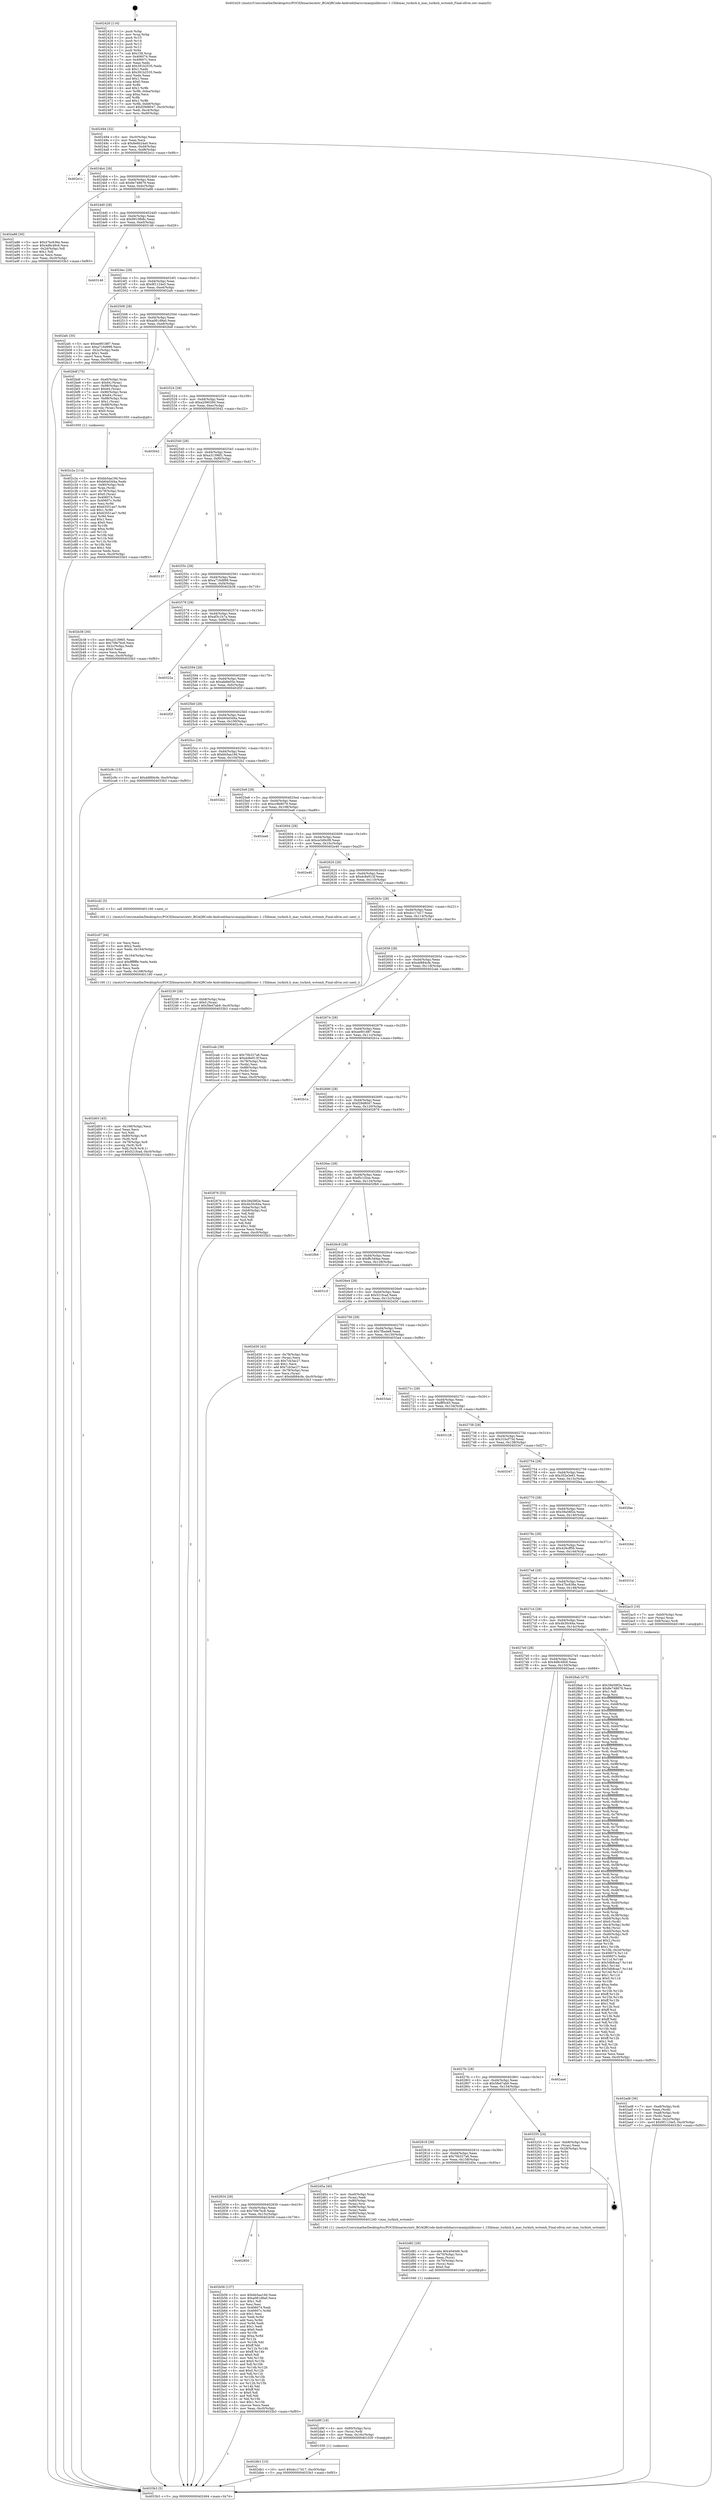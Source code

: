 digraph "0x402420" {
  label = "0x402420 (/mnt/c/Users/mathe/Desktop/tcc/POCII/binaries/extr_BGAQRCode-Androidzbarsrcmainjnilibiconv-1.15libmac_turkish.h_mac_turkish_wctomb_Final-ollvm.out::main(0))"
  labelloc = "t"
  node[shape=record]

  Entry [label="",width=0.3,height=0.3,shape=circle,fillcolor=black,style=filled]
  "0x402494" [label="{
     0x402494 [32]\l
     | [instrs]\l
     &nbsp;&nbsp;0x402494 \<+6\>: mov -0xc0(%rbp),%eax\l
     &nbsp;&nbsp;0x40249a \<+2\>: mov %eax,%ecx\l
     &nbsp;&nbsp;0x40249c \<+6\>: sub $0x8e6b24a0,%ecx\l
     &nbsp;&nbsp;0x4024a2 \<+6\>: mov %eax,-0xd4(%rbp)\l
     &nbsp;&nbsp;0x4024a8 \<+6\>: mov %ecx,-0xd8(%rbp)\l
     &nbsp;&nbsp;0x4024ae \<+6\>: je 0000000000402e1c \<main+0x9fc\>\l
  }"]
  "0x402e1c" [label="{
     0x402e1c\l
  }", style=dashed]
  "0x4024b4" [label="{
     0x4024b4 [28]\l
     | [instrs]\l
     &nbsp;&nbsp;0x4024b4 \<+5\>: jmp 00000000004024b9 \<main+0x99\>\l
     &nbsp;&nbsp;0x4024b9 \<+6\>: mov -0xd4(%rbp),%eax\l
     &nbsp;&nbsp;0x4024bf \<+5\>: sub $0x8e748679,%eax\l
     &nbsp;&nbsp;0x4024c4 \<+6\>: mov %eax,-0xdc(%rbp)\l
     &nbsp;&nbsp;0x4024ca \<+6\>: je 0000000000402a86 \<main+0x666\>\l
  }"]
  Exit [label="",width=0.3,height=0.3,shape=circle,fillcolor=black,style=filled,peripheries=2]
  "0x402a86" [label="{
     0x402a86 [30]\l
     | [instrs]\l
     &nbsp;&nbsp;0x402a86 \<+5\>: mov $0x47bc636e,%eax\l
     &nbsp;&nbsp;0x402a8b \<+5\>: mov $0x4d8c49c6,%ecx\l
     &nbsp;&nbsp;0x402a90 \<+3\>: mov -0x2d(%rbp),%dl\l
     &nbsp;&nbsp;0x402a93 \<+3\>: test $0x1,%dl\l
     &nbsp;&nbsp;0x402a96 \<+3\>: cmovne %ecx,%eax\l
     &nbsp;&nbsp;0x402a99 \<+6\>: mov %eax,-0xc0(%rbp)\l
     &nbsp;&nbsp;0x402a9f \<+5\>: jmp 00000000004033b3 \<main+0xf93\>\l
  }"]
  "0x4024d0" [label="{
     0x4024d0 [28]\l
     | [instrs]\l
     &nbsp;&nbsp;0x4024d0 \<+5\>: jmp 00000000004024d5 \<main+0xb5\>\l
     &nbsp;&nbsp;0x4024d5 \<+6\>: mov -0xd4(%rbp),%eax\l
     &nbsp;&nbsp;0x4024db \<+5\>: sub $0x9910fb8c,%eax\l
     &nbsp;&nbsp;0x4024e0 \<+6\>: mov %eax,-0xe0(%rbp)\l
     &nbsp;&nbsp;0x4024e6 \<+6\>: je 0000000000403146 \<main+0xd26\>\l
  }"]
  "0x402db1" [label="{
     0x402db1 [15]\l
     | [instrs]\l
     &nbsp;&nbsp;0x402db1 \<+10\>: movl $0xdcc17d17,-0xc0(%rbp)\l
     &nbsp;&nbsp;0x402dbb \<+5\>: jmp 00000000004033b3 \<main+0xf93\>\l
  }"]
  "0x403146" [label="{
     0x403146\l
  }", style=dashed]
  "0x4024ec" [label="{
     0x4024ec [28]\l
     | [instrs]\l
     &nbsp;&nbsp;0x4024ec \<+5\>: jmp 00000000004024f1 \<main+0xd1\>\l
     &nbsp;&nbsp;0x4024f1 \<+6\>: mov -0xd4(%rbp),%eax\l
     &nbsp;&nbsp;0x4024f7 \<+5\>: sub $0x9f1124e5,%eax\l
     &nbsp;&nbsp;0x4024fc \<+6\>: mov %eax,-0xe4(%rbp)\l
     &nbsp;&nbsp;0x402502 \<+6\>: je 0000000000402afc \<main+0x6dc\>\l
  }"]
  "0x402d9f" [label="{
     0x402d9f [18]\l
     | [instrs]\l
     &nbsp;&nbsp;0x402d9f \<+4\>: mov -0x80(%rbp),%rcx\l
     &nbsp;&nbsp;0x402da3 \<+3\>: mov (%rcx),%rdi\l
     &nbsp;&nbsp;0x402da6 \<+6\>: mov %eax,-0x16c(%rbp)\l
     &nbsp;&nbsp;0x402dac \<+5\>: call 0000000000401030 \<free@plt\>\l
     | [calls]\l
     &nbsp;&nbsp;0x401030 \{1\} (unknown)\l
  }"]
  "0x402afc" [label="{
     0x402afc [30]\l
     | [instrs]\l
     &nbsp;&nbsp;0x402afc \<+5\>: mov $0xee901887,%eax\l
     &nbsp;&nbsp;0x402b01 \<+5\>: mov $0xa716d999,%ecx\l
     &nbsp;&nbsp;0x402b06 \<+3\>: mov -0x2c(%rbp),%edx\l
     &nbsp;&nbsp;0x402b09 \<+3\>: cmp $0x1,%edx\l
     &nbsp;&nbsp;0x402b0c \<+3\>: cmovl %ecx,%eax\l
     &nbsp;&nbsp;0x402b0f \<+6\>: mov %eax,-0xc0(%rbp)\l
     &nbsp;&nbsp;0x402b15 \<+5\>: jmp 00000000004033b3 \<main+0xf93\>\l
  }"]
  "0x402508" [label="{
     0x402508 [28]\l
     | [instrs]\l
     &nbsp;&nbsp;0x402508 \<+5\>: jmp 000000000040250d \<main+0xed\>\l
     &nbsp;&nbsp;0x40250d \<+6\>: mov -0xd4(%rbp),%eax\l
     &nbsp;&nbsp;0x402513 \<+5\>: sub $0xa081d9a0,%eax\l
     &nbsp;&nbsp;0x402518 \<+6\>: mov %eax,-0xe8(%rbp)\l
     &nbsp;&nbsp;0x40251e \<+6\>: je 0000000000402bdf \<main+0x7bf\>\l
  }"]
  "0x402d82" [label="{
     0x402d82 [29]\l
     | [instrs]\l
     &nbsp;&nbsp;0x402d82 \<+10\>: movabs $0x4040d6,%rdi\l
     &nbsp;&nbsp;0x402d8c \<+4\>: mov -0x70(%rbp),%rcx\l
     &nbsp;&nbsp;0x402d90 \<+2\>: mov %eax,(%rcx)\l
     &nbsp;&nbsp;0x402d92 \<+4\>: mov -0x70(%rbp),%rcx\l
     &nbsp;&nbsp;0x402d96 \<+2\>: mov (%rcx),%esi\l
     &nbsp;&nbsp;0x402d98 \<+2\>: mov $0x0,%al\l
     &nbsp;&nbsp;0x402d9a \<+5\>: call 0000000000401040 \<printf@plt\>\l
     | [calls]\l
     &nbsp;&nbsp;0x401040 \{1\} (unknown)\l
  }"]
  "0x402bdf" [label="{
     0x402bdf [75]\l
     | [instrs]\l
     &nbsp;&nbsp;0x402bdf \<+7\>: mov -0xa0(%rbp),%rax\l
     &nbsp;&nbsp;0x402be6 \<+6\>: movl $0x64,(%rax)\l
     &nbsp;&nbsp;0x402bec \<+7\>: mov -0x98(%rbp),%rax\l
     &nbsp;&nbsp;0x402bf3 \<+6\>: movl $0x64,(%rax)\l
     &nbsp;&nbsp;0x402bf9 \<+7\>: mov -0x90(%rbp),%rax\l
     &nbsp;&nbsp;0x402c00 \<+7\>: movq $0x64,(%rax)\l
     &nbsp;&nbsp;0x402c07 \<+7\>: mov -0x88(%rbp),%rax\l
     &nbsp;&nbsp;0x402c0e \<+6\>: movl $0x1,(%rax)\l
     &nbsp;&nbsp;0x402c14 \<+7\>: mov -0x88(%rbp),%rax\l
     &nbsp;&nbsp;0x402c1b \<+3\>: movslq (%rax),%rax\l
     &nbsp;&nbsp;0x402c1e \<+4\>: shl $0x0,%rax\l
     &nbsp;&nbsp;0x402c22 \<+3\>: mov %rax,%rdi\l
     &nbsp;&nbsp;0x402c25 \<+5\>: call 0000000000401050 \<malloc@plt\>\l
     | [calls]\l
     &nbsp;&nbsp;0x401050 \{1\} (unknown)\l
  }"]
  "0x402524" [label="{
     0x402524 [28]\l
     | [instrs]\l
     &nbsp;&nbsp;0x402524 \<+5\>: jmp 0000000000402529 \<main+0x109\>\l
     &nbsp;&nbsp;0x402529 \<+6\>: mov -0xd4(%rbp),%eax\l
     &nbsp;&nbsp;0x40252f \<+5\>: sub $0xa2090260,%eax\l
     &nbsp;&nbsp;0x402534 \<+6\>: mov %eax,-0xec(%rbp)\l
     &nbsp;&nbsp;0x40253a \<+6\>: je 0000000000403042 \<main+0xc22\>\l
  }"]
  "0x402d03" [label="{
     0x402d03 [45]\l
     | [instrs]\l
     &nbsp;&nbsp;0x402d03 \<+6\>: mov -0x168(%rbp),%ecx\l
     &nbsp;&nbsp;0x402d09 \<+3\>: imul %eax,%ecx\l
     &nbsp;&nbsp;0x402d0c \<+3\>: mov %cl,%dil\l
     &nbsp;&nbsp;0x402d0f \<+4\>: mov -0x80(%rbp),%r8\l
     &nbsp;&nbsp;0x402d13 \<+3\>: mov (%r8),%r8\l
     &nbsp;&nbsp;0x402d16 \<+4\>: mov -0x78(%rbp),%r9\l
     &nbsp;&nbsp;0x402d1a \<+3\>: movslq (%r9),%r9\l
     &nbsp;&nbsp;0x402d1d \<+4\>: mov %dil,(%r8,%r9,1)\l
     &nbsp;&nbsp;0x402d21 \<+10\>: movl $0x521fcad,-0xc0(%rbp)\l
     &nbsp;&nbsp;0x402d2b \<+5\>: jmp 00000000004033b3 \<main+0xf93\>\l
  }"]
  "0x403042" [label="{
     0x403042\l
  }", style=dashed]
  "0x402540" [label="{
     0x402540 [28]\l
     | [instrs]\l
     &nbsp;&nbsp;0x402540 \<+5\>: jmp 0000000000402545 \<main+0x125\>\l
     &nbsp;&nbsp;0x402545 \<+6\>: mov -0xd4(%rbp),%eax\l
     &nbsp;&nbsp;0x40254b \<+5\>: sub $0xa31396f1,%eax\l
     &nbsp;&nbsp;0x402550 \<+6\>: mov %eax,-0xf0(%rbp)\l
     &nbsp;&nbsp;0x402556 \<+6\>: je 0000000000403137 \<main+0xd17\>\l
  }"]
  "0x402cd7" [label="{
     0x402cd7 [44]\l
     | [instrs]\l
     &nbsp;&nbsp;0x402cd7 \<+2\>: xor %ecx,%ecx\l
     &nbsp;&nbsp;0x402cd9 \<+5\>: mov $0x2,%edx\l
     &nbsp;&nbsp;0x402cde \<+6\>: mov %edx,-0x164(%rbp)\l
     &nbsp;&nbsp;0x402ce4 \<+1\>: cltd\l
     &nbsp;&nbsp;0x402ce5 \<+6\>: mov -0x164(%rbp),%esi\l
     &nbsp;&nbsp;0x402ceb \<+2\>: idiv %esi\l
     &nbsp;&nbsp;0x402ced \<+6\>: imul $0xfffffffe,%edx,%edx\l
     &nbsp;&nbsp;0x402cf3 \<+3\>: sub $0x1,%ecx\l
     &nbsp;&nbsp;0x402cf6 \<+2\>: sub %ecx,%edx\l
     &nbsp;&nbsp;0x402cf8 \<+6\>: mov %edx,-0x168(%rbp)\l
     &nbsp;&nbsp;0x402cfe \<+5\>: call 0000000000401160 \<next_i\>\l
     | [calls]\l
     &nbsp;&nbsp;0x401160 \{1\} (/mnt/c/Users/mathe/Desktop/tcc/POCII/binaries/extr_BGAQRCode-Androidzbarsrcmainjnilibiconv-1.15libmac_turkish.h_mac_turkish_wctomb_Final-ollvm.out::next_i)\l
  }"]
  "0x403137" [label="{
     0x403137\l
  }", style=dashed]
  "0x40255c" [label="{
     0x40255c [28]\l
     | [instrs]\l
     &nbsp;&nbsp;0x40255c \<+5\>: jmp 0000000000402561 \<main+0x141\>\l
     &nbsp;&nbsp;0x402561 \<+6\>: mov -0xd4(%rbp),%eax\l
     &nbsp;&nbsp;0x402567 \<+5\>: sub $0xa716d999,%eax\l
     &nbsp;&nbsp;0x40256c \<+6\>: mov %eax,-0xf4(%rbp)\l
     &nbsp;&nbsp;0x402572 \<+6\>: je 0000000000402b38 \<main+0x718\>\l
  }"]
  "0x402c2a" [label="{
     0x402c2a [114]\l
     | [instrs]\l
     &nbsp;&nbsp;0x402c2a \<+5\>: mov $0xbb5aa19d,%ecx\l
     &nbsp;&nbsp;0x402c2f \<+5\>: mov $0xb64d3d4a,%edx\l
     &nbsp;&nbsp;0x402c34 \<+4\>: mov -0x80(%rbp),%rdi\l
     &nbsp;&nbsp;0x402c38 \<+3\>: mov %rax,(%rdi)\l
     &nbsp;&nbsp;0x402c3b \<+4\>: mov -0x78(%rbp),%rax\l
     &nbsp;&nbsp;0x402c3f \<+6\>: movl $0x0,(%rax)\l
     &nbsp;&nbsp;0x402c45 \<+7\>: mov 0x406074,%esi\l
     &nbsp;&nbsp;0x402c4c \<+8\>: mov 0x40607c,%r8d\l
     &nbsp;&nbsp;0x402c54 \<+3\>: mov %esi,%r9d\l
     &nbsp;&nbsp;0x402c57 \<+7\>: add $0x63551ae7,%r9d\l
     &nbsp;&nbsp;0x402c5e \<+4\>: sub $0x1,%r9d\l
     &nbsp;&nbsp;0x402c62 \<+7\>: sub $0x63551ae7,%r9d\l
     &nbsp;&nbsp;0x402c69 \<+4\>: imul %r9d,%esi\l
     &nbsp;&nbsp;0x402c6d \<+3\>: and $0x1,%esi\l
     &nbsp;&nbsp;0x402c70 \<+3\>: cmp $0x0,%esi\l
     &nbsp;&nbsp;0x402c73 \<+4\>: sete %r10b\l
     &nbsp;&nbsp;0x402c77 \<+4\>: cmp $0xa,%r8d\l
     &nbsp;&nbsp;0x402c7b \<+4\>: setl %r11b\l
     &nbsp;&nbsp;0x402c7f \<+3\>: mov %r10b,%bl\l
     &nbsp;&nbsp;0x402c82 \<+3\>: and %r11b,%bl\l
     &nbsp;&nbsp;0x402c85 \<+3\>: xor %r11b,%r10b\l
     &nbsp;&nbsp;0x402c88 \<+3\>: or %r10b,%bl\l
     &nbsp;&nbsp;0x402c8b \<+3\>: test $0x1,%bl\l
     &nbsp;&nbsp;0x402c8e \<+3\>: cmovne %edx,%ecx\l
     &nbsp;&nbsp;0x402c91 \<+6\>: mov %ecx,-0xc0(%rbp)\l
     &nbsp;&nbsp;0x402c97 \<+5\>: jmp 00000000004033b3 \<main+0xf93\>\l
  }"]
  "0x402b38" [label="{
     0x402b38 [30]\l
     | [instrs]\l
     &nbsp;&nbsp;0x402b38 \<+5\>: mov $0xa31396f1,%eax\l
     &nbsp;&nbsp;0x402b3d \<+5\>: mov $0x70fe7bc6,%ecx\l
     &nbsp;&nbsp;0x402b42 \<+3\>: mov -0x2c(%rbp),%edx\l
     &nbsp;&nbsp;0x402b45 \<+3\>: cmp $0x0,%edx\l
     &nbsp;&nbsp;0x402b48 \<+3\>: cmove %ecx,%eax\l
     &nbsp;&nbsp;0x402b4b \<+6\>: mov %eax,-0xc0(%rbp)\l
     &nbsp;&nbsp;0x402b51 \<+5\>: jmp 00000000004033b3 \<main+0xf93\>\l
  }"]
  "0x402578" [label="{
     0x402578 [28]\l
     | [instrs]\l
     &nbsp;&nbsp;0x402578 \<+5\>: jmp 000000000040257d \<main+0x15d\>\l
     &nbsp;&nbsp;0x40257d \<+6\>: mov -0xd4(%rbp),%eax\l
     &nbsp;&nbsp;0x402583 \<+5\>: sub $0xaf3c1b7a,%eax\l
     &nbsp;&nbsp;0x402588 \<+6\>: mov %eax,-0xf8(%rbp)\l
     &nbsp;&nbsp;0x40258e \<+6\>: je 000000000040322a \<main+0xe0a\>\l
  }"]
  "0x402850" [label="{
     0x402850\l
  }", style=dashed]
  "0x40322a" [label="{
     0x40322a\l
  }", style=dashed]
  "0x402594" [label="{
     0x402594 [28]\l
     | [instrs]\l
     &nbsp;&nbsp;0x402594 \<+5\>: jmp 0000000000402599 \<main+0x179\>\l
     &nbsp;&nbsp;0x402599 \<+6\>: mov -0xd4(%rbp),%eax\l
     &nbsp;&nbsp;0x40259f \<+5\>: sub $0xafa6e05e,%eax\l
     &nbsp;&nbsp;0x4025a4 \<+6\>: mov %eax,-0xfc(%rbp)\l
     &nbsp;&nbsp;0x4025aa \<+6\>: je 0000000000402f2f \<main+0xb0f\>\l
  }"]
  "0x402b56" [label="{
     0x402b56 [137]\l
     | [instrs]\l
     &nbsp;&nbsp;0x402b56 \<+5\>: mov $0xbb5aa19d,%eax\l
     &nbsp;&nbsp;0x402b5b \<+5\>: mov $0xa081d9a0,%ecx\l
     &nbsp;&nbsp;0x402b60 \<+2\>: mov $0x1,%dl\l
     &nbsp;&nbsp;0x402b62 \<+2\>: xor %esi,%esi\l
     &nbsp;&nbsp;0x402b64 \<+7\>: mov 0x406074,%edi\l
     &nbsp;&nbsp;0x402b6b \<+8\>: mov 0x40607c,%r8d\l
     &nbsp;&nbsp;0x402b73 \<+3\>: sub $0x1,%esi\l
     &nbsp;&nbsp;0x402b76 \<+3\>: mov %edi,%r9d\l
     &nbsp;&nbsp;0x402b79 \<+3\>: add %esi,%r9d\l
     &nbsp;&nbsp;0x402b7c \<+4\>: imul %r9d,%edi\l
     &nbsp;&nbsp;0x402b80 \<+3\>: and $0x1,%edi\l
     &nbsp;&nbsp;0x402b83 \<+3\>: cmp $0x0,%edi\l
     &nbsp;&nbsp;0x402b86 \<+4\>: sete %r10b\l
     &nbsp;&nbsp;0x402b8a \<+4\>: cmp $0xa,%r8d\l
     &nbsp;&nbsp;0x402b8e \<+4\>: setl %r11b\l
     &nbsp;&nbsp;0x402b92 \<+3\>: mov %r10b,%bl\l
     &nbsp;&nbsp;0x402b95 \<+3\>: xor $0xff,%bl\l
     &nbsp;&nbsp;0x402b98 \<+3\>: mov %r11b,%r14b\l
     &nbsp;&nbsp;0x402b9b \<+4\>: xor $0xff,%r14b\l
     &nbsp;&nbsp;0x402b9f \<+3\>: xor $0x0,%dl\l
     &nbsp;&nbsp;0x402ba2 \<+3\>: mov %bl,%r15b\l
     &nbsp;&nbsp;0x402ba5 \<+4\>: and $0x0,%r15b\l
     &nbsp;&nbsp;0x402ba9 \<+3\>: and %dl,%r10b\l
     &nbsp;&nbsp;0x402bac \<+3\>: mov %r14b,%r12b\l
     &nbsp;&nbsp;0x402baf \<+4\>: and $0x0,%r12b\l
     &nbsp;&nbsp;0x402bb3 \<+3\>: and %dl,%r11b\l
     &nbsp;&nbsp;0x402bb6 \<+3\>: or %r10b,%r15b\l
     &nbsp;&nbsp;0x402bb9 \<+3\>: or %r11b,%r12b\l
     &nbsp;&nbsp;0x402bbc \<+3\>: xor %r12b,%r15b\l
     &nbsp;&nbsp;0x402bbf \<+3\>: or %r14b,%bl\l
     &nbsp;&nbsp;0x402bc2 \<+3\>: xor $0xff,%bl\l
     &nbsp;&nbsp;0x402bc5 \<+3\>: or $0x0,%dl\l
     &nbsp;&nbsp;0x402bc8 \<+2\>: and %dl,%bl\l
     &nbsp;&nbsp;0x402bca \<+3\>: or %bl,%r15b\l
     &nbsp;&nbsp;0x402bcd \<+4\>: test $0x1,%r15b\l
     &nbsp;&nbsp;0x402bd1 \<+3\>: cmovne %ecx,%eax\l
     &nbsp;&nbsp;0x402bd4 \<+6\>: mov %eax,-0xc0(%rbp)\l
     &nbsp;&nbsp;0x402bda \<+5\>: jmp 00000000004033b3 \<main+0xf93\>\l
  }"]
  "0x402f2f" [label="{
     0x402f2f\l
  }", style=dashed]
  "0x4025b0" [label="{
     0x4025b0 [28]\l
     | [instrs]\l
     &nbsp;&nbsp;0x4025b0 \<+5\>: jmp 00000000004025b5 \<main+0x195\>\l
     &nbsp;&nbsp;0x4025b5 \<+6\>: mov -0xd4(%rbp),%eax\l
     &nbsp;&nbsp;0x4025bb \<+5\>: sub $0xb64d3d4a,%eax\l
     &nbsp;&nbsp;0x4025c0 \<+6\>: mov %eax,-0x100(%rbp)\l
     &nbsp;&nbsp;0x4025c6 \<+6\>: je 0000000000402c9c \<main+0x87c\>\l
  }"]
  "0x402834" [label="{
     0x402834 [28]\l
     | [instrs]\l
     &nbsp;&nbsp;0x402834 \<+5\>: jmp 0000000000402839 \<main+0x419\>\l
     &nbsp;&nbsp;0x402839 \<+6\>: mov -0xd4(%rbp),%eax\l
     &nbsp;&nbsp;0x40283f \<+5\>: sub $0x70fe7bc6,%eax\l
     &nbsp;&nbsp;0x402844 \<+6\>: mov %eax,-0x15c(%rbp)\l
     &nbsp;&nbsp;0x40284a \<+6\>: je 0000000000402b56 \<main+0x736\>\l
  }"]
  "0x402c9c" [label="{
     0x402c9c [15]\l
     | [instrs]\l
     &nbsp;&nbsp;0x402c9c \<+10\>: movl $0xdd884cfe,-0xc0(%rbp)\l
     &nbsp;&nbsp;0x402ca6 \<+5\>: jmp 00000000004033b3 \<main+0xf93\>\l
  }"]
  "0x4025cc" [label="{
     0x4025cc [28]\l
     | [instrs]\l
     &nbsp;&nbsp;0x4025cc \<+5\>: jmp 00000000004025d1 \<main+0x1b1\>\l
     &nbsp;&nbsp;0x4025d1 \<+6\>: mov -0xd4(%rbp),%eax\l
     &nbsp;&nbsp;0x4025d7 \<+5\>: sub $0xbb5aa19d,%eax\l
     &nbsp;&nbsp;0x4025dc \<+6\>: mov %eax,-0x104(%rbp)\l
     &nbsp;&nbsp;0x4025e2 \<+6\>: je 00000000004032b2 \<main+0xe92\>\l
  }"]
  "0x402d5a" [label="{
     0x402d5a [40]\l
     | [instrs]\l
     &nbsp;&nbsp;0x402d5a \<+7\>: mov -0xa0(%rbp),%rax\l
     &nbsp;&nbsp;0x402d61 \<+2\>: mov (%rax),%edi\l
     &nbsp;&nbsp;0x402d63 \<+4\>: mov -0x80(%rbp),%rax\l
     &nbsp;&nbsp;0x402d67 \<+3\>: mov (%rax),%rsi\l
     &nbsp;&nbsp;0x402d6a \<+7\>: mov -0x98(%rbp),%rax\l
     &nbsp;&nbsp;0x402d71 \<+2\>: mov (%rax),%edx\l
     &nbsp;&nbsp;0x402d73 \<+7\>: mov -0x90(%rbp),%rax\l
     &nbsp;&nbsp;0x402d7a \<+3\>: mov (%rax),%rcx\l
     &nbsp;&nbsp;0x402d7d \<+5\>: call 0000000000401240 \<mac_turkish_wctomb\>\l
     | [calls]\l
     &nbsp;&nbsp;0x401240 \{1\} (/mnt/c/Users/mathe/Desktop/tcc/POCII/binaries/extr_BGAQRCode-Androidzbarsrcmainjnilibiconv-1.15libmac_turkish.h_mac_turkish_wctomb_Final-ollvm.out::mac_turkish_wctomb)\l
  }"]
  "0x4032b2" [label="{
     0x4032b2\l
  }", style=dashed]
  "0x4025e8" [label="{
     0x4025e8 [28]\l
     | [instrs]\l
     &nbsp;&nbsp;0x4025e8 \<+5\>: jmp 00000000004025ed \<main+0x1cd\>\l
     &nbsp;&nbsp;0x4025ed \<+6\>: mov -0xd4(%rbp),%eax\l
     &nbsp;&nbsp;0x4025f3 \<+5\>: sub $0xcc9b8079,%eax\l
     &nbsp;&nbsp;0x4025f8 \<+6\>: mov %eax,-0x108(%rbp)\l
     &nbsp;&nbsp;0x4025fe \<+6\>: je 0000000000402ea6 \<main+0xa86\>\l
  }"]
  "0x402818" [label="{
     0x402818 [28]\l
     | [instrs]\l
     &nbsp;&nbsp;0x402818 \<+5\>: jmp 000000000040281d \<main+0x3fd\>\l
     &nbsp;&nbsp;0x40281d \<+6\>: mov -0xd4(%rbp),%eax\l
     &nbsp;&nbsp;0x402823 \<+5\>: sub $0x70b327a6,%eax\l
     &nbsp;&nbsp;0x402828 \<+6\>: mov %eax,-0x158(%rbp)\l
     &nbsp;&nbsp;0x40282e \<+6\>: je 0000000000402d5a \<main+0x93a\>\l
  }"]
  "0x402ea6" [label="{
     0x402ea6\l
  }", style=dashed]
  "0x402604" [label="{
     0x402604 [28]\l
     | [instrs]\l
     &nbsp;&nbsp;0x402604 \<+5\>: jmp 0000000000402609 \<main+0x1e9\>\l
     &nbsp;&nbsp;0x402609 \<+6\>: mov -0xd4(%rbp),%eax\l
     &nbsp;&nbsp;0x40260f \<+5\>: sub $0xce3d0c08,%eax\l
     &nbsp;&nbsp;0x402614 \<+6\>: mov %eax,-0x10c(%rbp)\l
     &nbsp;&nbsp;0x40261a \<+6\>: je 0000000000402e40 \<main+0xa20\>\l
  }"]
  "0x403255" [label="{
     0x403255 [24]\l
     | [instrs]\l
     &nbsp;&nbsp;0x403255 \<+7\>: mov -0xb8(%rbp),%rax\l
     &nbsp;&nbsp;0x40325c \<+2\>: mov (%rax),%eax\l
     &nbsp;&nbsp;0x40325e \<+4\>: lea -0x28(%rbp),%rsp\l
     &nbsp;&nbsp;0x403262 \<+1\>: pop %rbx\l
     &nbsp;&nbsp;0x403263 \<+2\>: pop %r12\l
     &nbsp;&nbsp;0x403265 \<+2\>: pop %r13\l
     &nbsp;&nbsp;0x403267 \<+2\>: pop %r14\l
     &nbsp;&nbsp;0x403269 \<+2\>: pop %r15\l
     &nbsp;&nbsp;0x40326b \<+1\>: pop %rbp\l
     &nbsp;&nbsp;0x40326c \<+1\>: ret\l
  }"]
  "0x402e40" [label="{
     0x402e40\l
  }", style=dashed]
  "0x402620" [label="{
     0x402620 [28]\l
     | [instrs]\l
     &nbsp;&nbsp;0x402620 \<+5\>: jmp 0000000000402625 \<main+0x205\>\l
     &nbsp;&nbsp;0x402625 \<+6\>: mov -0xd4(%rbp),%eax\l
     &nbsp;&nbsp;0x40262b \<+5\>: sub $0xdc8e913f,%eax\l
     &nbsp;&nbsp;0x402630 \<+6\>: mov %eax,-0x110(%rbp)\l
     &nbsp;&nbsp;0x402636 \<+6\>: je 0000000000402cd2 \<main+0x8b2\>\l
  }"]
  "0x4027fc" [label="{
     0x4027fc [28]\l
     | [instrs]\l
     &nbsp;&nbsp;0x4027fc \<+5\>: jmp 0000000000402801 \<main+0x3e1\>\l
     &nbsp;&nbsp;0x402801 \<+6\>: mov -0xd4(%rbp),%eax\l
     &nbsp;&nbsp;0x402807 \<+5\>: sub $0x5fed7ab9,%eax\l
     &nbsp;&nbsp;0x40280c \<+6\>: mov %eax,-0x154(%rbp)\l
     &nbsp;&nbsp;0x402812 \<+6\>: je 0000000000403255 \<main+0xe35\>\l
  }"]
  "0x402cd2" [label="{
     0x402cd2 [5]\l
     | [instrs]\l
     &nbsp;&nbsp;0x402cd2 \<+5\>: call 0000000000401160 \<next_i\>\l
     | [calls]\l
     &nbsp;&nbsp;0x401160 \{1\} (/mnt/c/Users/mathe/Desktop/tcc/POCII/binaries/extr_BGAQRCode-Androidzbarsrcmainjnilibiconv-1.15libmac_turkish.h_mac_turkish_wctomb_Final-ollvm.out::next_i)\l
  }"]
  "0x40263c" [label="{
     0x40263c [28]\l
     | [instrs]\l
     &nbsp;&nbsp;0x40263c \<+5\>: jmp 0000000000402641 \<main+0x221\>\l
     &nbsp;&nbsp;0x402641 \<+6\>: mov -0xd4(%rbp),%eax\l
     &nbsp;&nbsp;0x402647 \<+5\>: sub $0xdcc17d17,%eax\l
     &nbsp;&nbsp;0x40264c \<+6\>: mov %eax,-0x114(%rbp)\l
     &nbsp;&nbsp;0x402652 \<+6\>: je 0000000000403239 \<main+0xe19\>\l
  }"]
  "0x402aa4" [label="{
     0x402aa4\l
  }", style=dashed]
  "0x403239" [label="{
     0x403239 [28]\l
     | [instrs]\l
     &nbsp;&nbsp;0x403239 \<+7\>: mov -0xb8(%rbp),%rax\l
     &nbsp;&nbsp;0x403240 \<+6\>: movl $0x0,(%rax)\l
     &nbsp;&nbsp;0x403246 \<+10\>: movl $0x5fed7ab9,-0xc0(%rbp)\l
     &nbsp;&nbsp;0x403250 \<+5\>: jmp 00000000004033b3 \<main+0xf93\>\l
  }"]
  "0x402658" [label="{
     0x402658 [28]\l
     | [instrs]\l
     &nbsp;&nbsp;0x402658 \<+5\>: jmp 000000000040265d \<main+0x23d\>\l
     &nbsp;&nbsp;0x40265d \<+6\>: mov -0xd4(%rbp),%eax\l
     &nbsp;&nbsp;0x402663 \<+5\>: sub $0xdd884cfe,%eax\l
     &nbsp;&nbsp;0x402668 \<+6\>: mov %eax,-0x118(%rbp)\l
     &nbsp;&nbsp;0x40266e \<+6\>: je 0000000000402cab \<main+0x88b\>\l
  }"]
  "0x402ad8" [label="{
     0x402ad8 [36]\l
     | [instrs]\l
     &nbsp;&nbsp;0x402ad8 \<+7\>: mov -0xa8(%rbp),%rdi\l
     &nbsp;&nbsp;0x402adf \<+2\>: mov %eax,(%rdi)\l
     &nbsp;&nbsp;0x402ae1 \<+7\>: mov -0xa8(%rbp),%rdi\l
     &nbsp;&nbsp;0x402ae8 \<+2\>: mov (%rdi),%eax\l
     &nbsp;&nbsp;0x402aea \<+3\>: mov %eax,-0x2c(%rbp)\l
     &nbsp;&nbsp;0x402aed \<+10\>: movl $0x9f1124e5,-0xc0(%rbp)\l
     &nbsp;&nbsp;0x402af7 \<+5\>: jmp 00000000004033b3 \<main+0xf93\>\l
  }"]
  "0x402cab" [label="{
     0x402cab [39]\l
     | [instrs]\l
     &nbsp;&nbsp;0x402cab \<+5\>: mov $0x70b327a6,%eax\l
     &nbsp;&nbsp;0x402cb0 \<+5\>: mov $0xdc8e913f,%ecx\l
     &nbsp;&nbsp;0x402cb5 \<+4\>: mov -0x78(%rbp),%rdx\l
     &nbsp;&nbsp;0x402cb9 \<+2\>: mov (%rdx),%esi\l
     &nbsp;&nbsp;0x402cbb \<+7\>: mov -0x88(%rbp),%rdx\l
     &nbsp;&nbsp;0x402cc2 \<+2\>: cmp (%rdx),%esi\l
     &nbsp;&nbsp;0x402cc4 \<+3\>: cmovl %ecx,%eax\l
     &nbsp;&nbsp;0x402cc7 \<+6\>: mov %eax,-0xc0(%rbp)\l
     &nbsp;&nbsp;0x402ccd \<+5\>: jmp 00000000004033b3 \<main+0xf93\>\l
  }"]
  "0x402674" [label="{
     0x402674 [28]\l
     | [instrs]\l
     &nbsp;&nbsp;0x402674 \<+5\>: jmp 0000000000402679 \<main+0x259\>\l
     &nbsp;&nbsp;0x402679 \<+6\>: mov -0xd4(%rbp),%eax\l
     &nbsp;&nbsp;0x40267f \<+5\>: sub $0xee901887,%eax\l
     &nbsp;&nbsp;0x402684 \<+6\>: mov %eax,-0x11c(%rbp)\l
     &nbsp;&nbsp;0x40268a \<+6\>: je 0000000000402b1a \<main+0x6fa\>\l
  }"]
  "0x4027e0" [label="{
     0x4027e0 [28]\l
     | [instrs]\l
     &nbsp;&nbsp;0x4027e0 \<+5\>: jmp 00000000004027e5 \<main+0x3c5\>\l
     &nbsp;&nbsp;0x4027e5 \<+6\>: mov -0xd4(%rbp),%eax\l
     &nbsp;&nbsp;0x4027eb \<+5\>: sub $0x4d8c49c6,%eax\l
     &nbsp;&nbsp;0x4027f0 \<+6\>: mov %eax,-0x150(%rbp)\l
     &nbsp;&nbsp;0x4027f6 \<+6\>: je 0000000000402aa4 \<main+0x684\>\l
  }"]
  "0x402b1a" [label="{
     0x402b1a\l
  }", style=dashed]
  "0x402690" [label="{
     0x402690 [28]\l
     | [instrs]\l
     &nbsp;&nbsp;0x402690 \<+5\>: jmp 0000000000402695 \<main+0x275\>\l
     &nbsp;&nbsp;0x402695 \<+6\>: mov -0xd4(%rbp),%eax\l
     &nbsp;&nbsp;0x40269b \<+5\>: sub $0xf29d8047,%eax\l
     &nbsp;&nbsp;0x4026a0 \<+6\>: mov %eax,-0x120(%rbp)\l
     &nbsp;&nbsp;0x4026a6 \<+6\>: je 0000000000402876 \<main+0x456\>\l
  }"]
  "0x4028ab" [label="{
     0x4028ab [475]\l
     | [instrs]\l
     &nbsp;&nbsp;0x4028ab \<+5\>: mov $0x39a58f2e,%eax\l
     &nbsp;&nbsp;0x4028b0 \<+5\>: mov $0x8e748679,%ecx\l
     &nbsp;&nbsp;0x4028b5 \<+2\>: mov $0x1,%dl\l
     &nbsp;&nbsp;0x4028b7 \<+3\>: mov %rsp,%rsi\l
     &nbsp;&nbsp;0x4028ba \<+4\>: add $0xfffffffffffffff0,%rsi\l
     &nbsp;&nbsp;0x4028be \<+3\>: mov %rsi,%rsp\l
     &nbsp;&nbsp;0x4028c1 \<+7\>: mov %rsi,-0xb8(%rbp)\l
     &nbsp;&nbsp;0x4028c8 \<+3\>: mov %rsp,%rsi\l
     &nbsp;&nbsp;0x4028cb \<+4\>: add $0xfffffffffffffff0,%rsi\l
     &nbsp;&nbsp;0x4028cf \<+3\>: mov %rsi,%rsp\l
     &nbsp;&nbsp;0x4028d2 \<+3\>: mov %rsp,%rdi\l
     &nbsp;&nbsp;0x4028d5 \<+4\>: add $0xfffffffffffffff0,%rdi\l
     &nbsp;&nbsp;0x4028d9 \<+3\>: mov %rdi,%rsp\l
     &nbsp;&nbsp;0x4028dc \<+7\>: mov %rdi,-0xb0(%rbp)\l
     &nbsp;&nbsp;0x4028e3 \<+3\>: mov %rsp,%rdi\l
     &nbsp;&nbsp;0x4028e6 \<+4\>: add $0xfffffffffffffff0,%rdi\l
     &nbsp;&nbsp;0x4028ea \<+3\>: mov %rdi,%rsp\l
     &nbsp;&nbsp;0x4028ed \<+7\>: mov %rdi,-0xa8(%rbp)\l
     &nbsp;&nbsp;0x4028f4 \<+3\>: mov %rsp,%rdi\l
     &nbsp;&nbsp;0x4028f7 \<+4\>: add $0xfffffffffffffff0,%rdi\l
     &nbsp;&nbsp;0x4028fb \<+3\>: mov %rdi,%rsp\l
     &nbsp;&nbsp;0x4028fe \<+7\>: mov %rdi,-0xa0(%rbp)\l
     &nbsp;&nbsp;0x402905 \<+3\>: mov %rsp,%rdi\l
     &nbsp;&nbsp;0x402908 \<+4\>: add $0xfffffffffffffff0,%rdi\l
     &nbsp;&nbsp;0x40290c \<+3\>: mov %rdi,%rsp\l
     &nbsp;&nbsp;0x40290f \<+7\>: mov %rdi,-0x98(%rbp)\l
     &nbsp;&nbsp;0x402916 \<+3\>: mov %rsp,%rdi\l
     &nbsp;&nbsp;0x402919 \<+4\>: add $0xfffffffffffffff0,%rdi\l
     &nbsp;&nbsp;0x40291d \<+3\>: mov %rdi,%rsp\l
     &nbsp;&nbsp;0x402920 \<+7\>: mov %rdi,-0x90(%rbp)\l
     &nbsp;&nbsp;0x402927 \<+3\>: mov %rsp,%rdi\l
     &nbsp;&nbsp;0x40292a \<+4\>: add $0xfffffffffffffff0,%rdi\l
     &nbsp;&nbsp;0x40292e \<+3\>: mov %rdi,%rsp\l
     &nbsp;&nbsp;0x402931 \<+7\>: mov %rdi,-0x88(%rbp)\l
     &nbsp;&nbsp;0x402938 \<+3\>: mov %rsp,%rdi\l
     &nbsp;&nbsp;0x40293b \<+4\>: add $0xfffffffffffffff0,%rdi\l
     &nbsp;&nbsp;0x40293f \<+3\>: mov %rdi,%rsp\l
     &nbsp;&nbsp;0x402942 \<+4\>: mov %rdi,-0x80(%rbp)\l
     &nbsp;&nbsp;0x402946 \<+3\>: mov %rsp,%rdi\l
     &nbsp;&nbsp;0x402949 \<+4\>: add $0xfffffffffffffff0,%rdi\l
     &nbsp;&nbsp;0x40294d \<+3\>: mov %rdi,%rsp\l
     &nbsp;&nbsp;0x402950 \<+4\>: mov %rdi,-0x78(%rbp)\l
     &nbsp;&nbsp;0x402954 \<+3\>: mov %rsp,%rdi\l
     &nbsp;&nbsp;0x402957 \<+4\>: add $0xfffffffffffffff0,%rdi\l
     &nbsp;&nbsp;0x40295b \<+3\>: mov %rdi,%rsp\l
     &nbsp;&nbsp;0x40295e \<+4\>: mov %rdi,-0x70(%rbp)\l
     &nbsp;&nbsp;0x402962 \<+3\>: mov %rsp,%rdi\l
     &nbsp;&nbsp;0x402965 \<+4\>: add $0xfffffffffffffff0,%rdi\l
     &nbsp;&nbsp;0x402969 \<+3\>: mov %rdi,%rsp\l
     &nbsp;&nbsp;0x40296c \<+4\>: mov %rdi,-0x68(%rbp)\l
     &nbsp;&nbsp;0x402970 \<+3\>: mov %rsp,%rdi\l
     &nbsp;&nbsp;0x402973 \<+4\>: add $0xfffffffffffffff0,%rdi\l
     &nbsp;&nbsp;0x402977 \<+3\>: mov %rdi,%rsp\l
     &nbsp;&nbsp;0x40297a \<+4\>: mov %rdi,-0x60(%rbp)\l
     &nbsp;&nbsp;0x40297e \<+3\>: mov %rsp,%rdi\l
     &nbsp;&nbsp;0x402981 \<+4\>: add $0xfffffffffffffff0,%rdi\l
     &nbsp;&nbsp;0x402985 \<+3\>: mov %rdi,%rsp\l
     &nbsp;&nbsp;0x402988 \<+4\>: mov %rdi,-0x58(%rbp)\l
     &nbsp;&nbsp;0x40298c \<+3\>: mov %rsp,%rdi\l
     &nbsp;&nbsp;0x40298f \<+4\>: add $0xfffffffffffffff0,%rdi\l
     &nbsp;&nbsp;0x402993 \<+3\>: mov %rdi,%rsp\l
     &nbsp;&nbsp;0x402996 \<+4\>: mov %rdi,-0x50(%rbp)\l
     &nbsp;&nbsp;0x40299a \<+3\>: mov %rsp,%rdi\l
     &nbsp;&nbsp;0x40299d \<+4\>: add $0xfffffffffffffff0,%rdi\l
     &nbsp;&nbsp;0x4029a1 \<+3\>: mov %rdi,%rsp\l
     &nbsp;&nbsp;0x4029a4 \<+4\>: mov %rdi,-0x48(%rbp)\l
     &nbsp;&nbsp;0x4029a8 \<+3\>: mov %rsp,%rdi\l
     &nbsp;&nbsp;0x4029ab \<+4\>: add $0xfffffffffffffff0,%rdi\l
     &nbsp;&nbsp;0x4029af \<+3\>: mov %rdi,%rsp\l
     &nbsp;&nbsp;0x4029b2 \<+4\>: mov %rdi,-0x40(%rbp)\l
     &nbsp;&nbsp;0x4029b6 \<+3\>: mov %rsp,%rdi\l
     &nbsp;&nbsp;0x4029b9 \<+4\>: add $0xfffffffffffffff0,%rdi\l
     &nbsp;&nbsp;0x4029bd \<+3\>: mov %rdi,%rsp\l
     &nbsp;&nbsp;0x4029c0 \<+4\>: mov %rdi,-0x38(%rbp)\l
     &nbsp;&nbsp;0x4029c4 \<+7\>: mov -0xb8(%rbp),%rdi\l
     &nbsp;&nbsp;0x4029cb \<+6\>: movl $0x0,(%rdi)\l
     &nbsp;&nbsp;0x4029d1 \<+7\>: mov -0xc4(%rbp),%r8d\l
     &nbsp;&nbsp;0x4029d8 \<+3\>: mov %r8d,(%rsi)\l
     &nbsp;&nbsp;0x4029db \<+7\>: mov -0xb0(%rbp),%rdi\l
     &nbsp;&nbsp;0x4029e2 \<+7\>: mov -0xd0(%rbp),%r9\l
     &nbsp;&nbsp;0x4029e9 \<+3\>: mov %r9,(%rdi)\l
     &nbsp;&nbsp;0x4029ec \<+3\>: cmpl $0x2,(%rsi)\l
     &nbsp;&nbsp;0x4029ef \<+4\>: setne %r10b\l
     &nbsp;&nbsp;0x4029f3 \<+4\>: and $0x1,%r10b\l
     &nbsp;&nbsp;0x4029f7 \<+4\>: mov %r10b,-0x2d(%rbp)\l
     &nbsp;&nbsp;0x4029fb \<+8\>: mov 0x406074,%r11d\l
     &nbsp;&nbsp;0x402a03 \<+7\>: mov 0x40607c,%ebx\l
     &nbsp;&nbsp;0x402a0a \<+3\>: mov %r11d,%r14d\l
     &nbsp;&nbsp;0x402a0d \<+7\>: sub $0x5db8caa7,%r14d\l
     &nbsp;&nbsp;0x402a14 \<+4\>: sub $0x1,%r14d\l
     &nbsp;&nbsp;0x402a18 \<+7\>: add $0x5db8caa7,%r14d\l
     &nbsp;&nbsp;0x402a1f \<+4\>: imul %r14d,%r11d\l
     &nbsp;&nbsp;0x402a23 \<+4\>: and $0x1,%r11d\l
     &nbsp;&nbsp;0x402a27 \<+4\>: cmp $0x0,%r11d\l
     &nbsp;&nbsp;0x402a2b \<+4\>: sete %r10b\l
     &nbsp;&nbsp;0x402a2f \<+3\>: cmp $0xa,%ebx\l
     &nbsp;&nbsp;0x402a32 \<+4\>: setl %r15b\l
     &nbsp;&nbsp;0x402a36 \<+3\>: mov %r10b,%r12b\l
     &nbsp;&nbsp;0x402a39 \<+4\>: xor $0xff,%r12b\l
     &nbsp;&nbsp;0x402a3d \<+3\>: mov %r15b,%r13b\l
     &nbsp;&nbsp;0x402a40 \<+4\>: xor $0xff,%r13b\l
     &nbsp;&nbsp;0x402a44 \<+3\>: xor $0x1,%dl\l
     &nbsp;&nbsp;0x402a47 \<+3\>: mov %r12b,%sil\l
     &nbsp;&nbsp;0x402a4a \<+4\>: and $0xff,%sil\l
     &nbsp;&nbsp;0x402a4e \<+3\>: and %dl,%r10b\l
     &nbsp;&nbsp;0x402a51 \<+3\>: mov %r13b,%dil\l
     &nbsp;&nbsp;0x402a54 \<+4\>: and $0xff,%dil\l
     &nbsp;&nbsp;0x402a58 \<+3\>: and %dl,%r15b\l
     &nbsp;&nbsp;0x402a5b \<+3\>: or %r10b,%sil\l
     &nbsp;&nbsp;0x402a5e \<+3\>: or %r15b,%dil\l
     &nbsp;&nbsp;0x402a61 \<+3\>: xor %dil,%sil\l
     &nbsp;&nbsp;0x402a64 \<+3\>: or %r13b,%r12b\l
     &nbsp;&nbsp;0x402a67 \<+4\>: xor $0xff,%r12b\l
     &nbsp;&nbsp;0x402a6b \<+3\>: or $0x1,%dl\l
     &nbsp;&nbsp;0x402a6e \<+3\>: and %dl,%r12b\l
     &nbsp;&nbsp;0x402a71 \<+3\>: or %r12b,%sil\l
     &nbsp;&nbsp;0x402a74 \<+4\>: test $0x1,%sil\l
     &nbsp;&nbsp;0x402a78 \<+3\>: cmovne %ecx,%eax\l
     &nbsp;&nbsp;0x402a7b \<+6\>: mov %eax,-0xc0(%rbp)\l
     &nbsp;&nbsp;0x402a81 \<+5\>: jmp 00000000004033b3 \<main+0xf93\>\l
  }"]
  "0x402876" [label="{
     0x402876 [53]\l
     | [instrs]\l
     &nbsp;&nbsp;0x402876 \<+5\>: mov $0x39a58f2e,%eax\l
     &nbsp;&nbsp;0x40287b \<+5\>: mov $0x4b30c64a,%ecx\l
     &nbsp;&nbsp;0x402880 \<+6\>: mov -0xba(%rbp),%dl\l
     &nbsp;&nbsp;0x402886 \<+7\>: mov -0xb9(%rbp),%sil\l
     &nbsp;&nbsp;0x40288d \<+3\>: mov %dl,%dil\l
     &nbsp;&nbsp;0x402890 \<+3\>: and %sil,%dil\l
     &nbsp;&nbsp;0x402893 \<+3\>: xor %sil,%dl\l
     &nbsp;&nbsp;0x402896 \<+3\>: or %dl,%dil\l
     &nbsp;&nbsp;0x402899 \<+4\>: test $0x1,%dil\l
     &nbsp;&nbsp;0x40289d \<+3\>: cmovne %ecx,%eax\l
     &nbsp;&nbsp;0x4028a0 \<+6\>: mov %eax,-0xc0(%rbp)\l
     &nbsp;&nbsp;0x4028a6 \<+5\>: jmp 00000000004033b3 \<main+0xf93\>\l
  }"]
  "0x4026ac" [label="{
     0x4026ac [28]\l
     | [instrs]\l
     &nbsp;&nbsp;0x4026ac \<+5\>: jmp 00000000004026b1 \<main+0x291\>\l
     &nbsp;&nbsp;0x4026b1 \<+6\>: mov -0xd4(%rbp),%eax\l
     &nbsp;&nbsp;0x4026b7 \<+5\>: sub $0xf5c1f2ee,%eax\l
     &nbsp;&nbsp;0x4026bc \<+6\>: mov %eax,-0x124(%rbp)\l
     &nbsp;&nbsp;0x4026c2 \<+6\>: je 0000000000402fb9 \<main+0xb99\>\l
  }"]
  "0x4033b3" [label="{
     0x4033b3 [5]\l
     | [instrs]\l
     &nbsp;&nbsp;0x4033b3 \<+5\>: jmp 0000000000402494 \<main+0x74\>\l
  }"]
  "0x402420" [label="{
     0x402420 [116]\l
     | [instrs]\l
     &nbsp;&nbsp;0x402420 \<+1\>: push %rbp\l
     &nbsp;&nbsp;0x402421 \<+3\>: mov %rsp,%rbp\l
     &nbsp;&nbsp;0x402424 \<+2\>: push %r15\l
     &nbsp;&nbsp;0x402426 \<+2\>: push %r14\l
     &nbsp;&nbsp;0x402428 \<+2\>: push %r13\l
     &nbsp;&nbsp;0x40242a \<+2\>: push %r12\l
     &nbsp;&nbsp;0x40242c \<+1\>: push %rbx\l
     &nbsp;&nbsp;0x40242d \<+7\>: sub $0x158,%rsp\l
     &nbsp;&nbsp;0x402434 \<+7\>: mov 0x406074,%eax\l
     &nbsp;&nbsp;0x40243b \<+7\>: mov 0x40607c,%ecx\l
     &nbsp;&nbsp;0x402442 \<+2\>: mov %eax,%edx\l
     &nbsp;&nbsp;0x402444 \<+6\>: add $0x391b2535,%edx\l
     &nbsp;&nbsp;0x40244a \<+3\>: sub $0x1,%edx\l
     &nbsp;&nbsp;0x40244d \<+6\>: sub $0x391b2535,%edx\l
     &nbsp;&nbsp;0x402453 \<+3\>: imul %edx,%eax\l
     &nbsp;&nbsp;0x402456 \<+3\>: and $0x1,%eax\l
     &nbsp;&nbsp;0x402459 \<+3\>: cmp $0x0,%eax\l
     &nbsp;&nbsp;0x40245c \<+4\>: sete %r8b\l
     &nbsp;&nbsp;0x402460 \<+4\>: and $0x1,%r8b\l
     &nbsp;&nbsp;0x402464 \<+7\>: mov %r8b,-0xba(%rbp)\l
     &nbsp;&nbsp;0x40246b \<+3\>: cmp $0xa,%ecx\l
     &nbsp;&nbsp;0x40246e \<+4\>: setl %r8b\l
     &nbsp;&nbsp;0x402472 \<+4\>: and $0x1,%r8b\l
     &nbsp;&nbsp;0x402476 \<+7\>: mov %r8b,-0xb9(%rbp)\l
     &nbsp;&nbsp;0x40247d \<+10\>: movl $0xf29d8047,-0xc0(%rbp)\l
     &nbsp;&nbsp;0x402487 \<+6\>: mov %edi,-0xc4(%rbp)\l
     &nbsp;&nbsp;0x40248d \<+7\>: mov %rsi,-0xd0(%rbp)\l
  }"]
  "0x4027c4" [label="{
     0x4027c4 [28]\l
     | [instrs]\l
     &nbsp;&nbsp;0x4027c4 \<+5\>: jmp 00000000004027c9 \<main+0x3a9\>\l
     &nbsp;&nbsp;0x4027c9 \<+6\>: mov -0xd4(%rbp),%eax\l
     &nbsp;&nbsp;0x4027cf \<+5\>: sub $0x4b30c64a,%eax\l
     &nbsp;&nbsp;0x4027d4 \<+6\>: mov %eax,-0x14c(%rbp)\l
     &nbsp;&nbsp;0x4027da \<+6\>: je 00000000004028ab \<main+0x48b\>\l
  }"]
  "0x402fb9" [label="{
     0x402fb9\l
  }", style=dashed]
  "0x4026c8" [label="{
     0x4026c8 [28]\l
     | [instrs]\l
     &nbsp;&nbsp;0x4026c8 \<+5\>: jmp 00000000004026cd \<main+0x2ad\>\l
     &nbsp;&nbsp;0x4026cd \<+6\>: mov -0xd4(%rbp),%eax\l
     &nbsp;&nbsp;0x4026d3 \<+5\>: sub $0xffc349ae,%eax\l
     &nbsp;&nbsp;0x4026d8 \<+6\>: mov %eax,-0x128(%rbp)\l
     &nbsp;&nbsp;0x4026de \<+6\>: je 00000000004031cf \<main+0xdaf\>\l
  }"]
  "0x402ac5" [label="{
     0x402ac5 [19]\l
     | [instrs]\l
     &nbsp;&nbsp;0x402ac5 \<+7\>: mov -0xb0(%rbp),%rax\l
     &nbsp;&nbsp;0x402acc \<+3\>: mov (%rax),%rax\l
     &nbsp;&nbsp;0x402acf \<+4\>: mov 0x8(%rax),%rdi\l
     &nbsp;&nbsp;0x402ad3 \<+5\>: call 0000000000401060 \<atoi@plt\>\l
     | [calls]\l
     &nbsp;&nbsp;0x401060 \{1\} (unknown)\l
  }"]
  "0x4031cf" [label="{
     0x4031cf\l
  }", style=dashed]
  "0x4026e4" [label="{
     0x4026e4 [28]\l
     | [instrs]\l
     &nbsp;&nbsp;0x4026e4 \<+5\>: jmp 00000000004026e9 \<main+0x2c9\>\l
     &nbsp;&nbsp;0x4026e9 \<+6\>: mov -0xd4(%rbp),%eax\l
     &nbsp;&nbsp;0x4026ef \<+5\>: sub $0x521fcad,%eax\l
     &nbsp;&nbsp;0x4026f4 \<+6\>: mov %eax,-0x12c(%rbp)\l
     &nbsp;&nbsp;0x4026fa \<+6\>: je 0000000000402d30 \<main+0x910\>\l
  }"]
  "0x4027a8" [label="{
     0x4027a8 [28]\l
     | [instrs]\l
     &nbsp;&nbsp;0x4027a8 \<+5\>: jmp 00000000004027ad \<main+0x38d\>\l
     &nbsp;&nbsp;0x4027ad \<+6\>: mov -0xd4(%rbp),%eax\l
     &nbsp;&nbsp;0x4027b3 \<+5\>: sub $0x47bc636e,%eax\l
     &nbsp;&nbsp;0x4027b8 \<+6\>: mov %eax,-0x148(%rbp)\l
     &nbsp;&nbsp;0x4027be \<+6\>: je 0000000000402ac5 \<main+0x6a5\>\l
  }"]
  "0x402d30" [label="{
     0x402d30 [42]\l
     | [instrs]\l
     &nbsp;&nbsp;0x402d30 \<+4\>: mov -0x78(%rbp),%rax\l
     &nbsp;&nbsp;0x402d34 \<+2\>: mov (%rax),%ecx\l
     &nbsp;&nbsp;0x402d36 \<+6\>: sub $0x7cb3ac27,%ecx\l
     &nbsp;&nbsp;0x402d3c \<+3\>: add $0x1,%ecx\l
     &nbsp;&nbsp;0x402d3f \<+6\>: add $0x7cb3ac27,%ecx\l
     &nbsp;&nbsp;0x402d45 \<+4\>: mov -0x78(%rbp),%rax\l
     &nbsp;&nbsp;0x402d49 \<+2\>: mov %ecx,(%rax)\l
     &nbsp;&nbsp;0x402d4b \<+10\>: movl $0xdd884cfe,-0xc0(%rbp)\l
     &nbsp;&nbsp;0x402d55 \<+5\>: jmp 00000000004033b3 \<main+0xf93\>\l
  }"]
  "0x402700" [label="{
     0x402700 [28]\l
     | [instrs]\l
     &nbsp;&nbsp;0x402700 \<+5\>: jmp 0000000000402705 \<main+0x2e5\>\l
     &nbsp;&nbsp;0x402705 \<+6\>: mov -0xd4(%rbp),%eax\l
     &nbsp;&nbsp;0x40270b \<+5\>: sub $0x7fba4e9,%eax\l
     &nbsp;&nbsp;0x402710 \<+6\>: mov %eax,-0x130(%rbp)\l
     &nbsp;&nbsp;0x402716 \<+6\>: je 00000000004033a4 \<main+0xf84\>\l
  }"]
  "0x40331d" [label="{
     0x40331d\l
  }", style=dashed]
  "0x4033a4" [label="{
     0x4033a4\l
  }", style=dashed]
  "0x40271c" [label="{
     0x40271c [28]\l
     | [instrs]\l
     &nbsp;&nbsp;0x40271c \<+5\>: jmp 0000000000402721 \<main+0x301\>\l
     &nbsp;&nbsp;0x402721 \<+6\>: mov -0xd4(%rbp),%eax\l
     &nbsp;&nbsp;0x402727 \<+5\>: sub $0xfff5c65,%eax\l
     &nbsp;&nbsp;0x40272c \<+6\>: mov %eax,-0x134(%rbp)\l
     &nbsp;&nbsp;0x402732 \<+6\>: je 0000000000403128 \<main+0xd08\>\l
  }"]
  "0x40278c" [label="{
     0x40278c [28]\l
     | [instrs]\l
     &nbsp;&nbsp;0x40278c \<+5\>: jmp 0000000000402791 \<main+0x371\>\l
     &nbsp;&nbsp;0x402791 \<+6\>: mov -0xd4(%rbp),%eax\l
     &nbsp;&nbsp;0x402797 \<+5\>: sub $0x426cff56,%eax\l
     &nbsp;&nbsp;0x40279c \<+6\>: mov %eax,-0x144(%rbp)\l
     &nbsp;&nbsp;0x4027a2 \<+6\>: je 000000000040331d \<main+0xefd\>\l
  }"]
  "0x403128" [label="{
     0x403128\l
  }", style=dashed]
  "0x402738" [label="{
     0x402738 [28]\l
     | [instrs]\l
     &nbsp;&nbsp;0x402738 \<+5\>: jmp 000000000040273d \<main+0x31d\>\l
     &nbsp;&nbsp;0x40273d \<+6\>: mov -0xd4(%rbp),%eax\l
     &nbsp;&nbsp;0x402743 \<+5\>: sub $0x31bcf73d,%eax\l
     &nbsp;&nbsp;0x402748 \<+6\>: mov %eax,-0x138(%rbp)\l
     &nbsp;&nbsp;0x40274e \<+6\>: je 0000000000403347 \<main+0xf27\>\l
  }"]
  "0x40326d" [label="{
     0x40326d\l
  }", style=dashed]
  "0x403347" [label="{
     0x403347\l
  }", style=dashed]
  "0x402754" [label="{
     0x402754 [28]\l
     | [instrs]\l
     &nbsp;&nbsp;0x402754 \<+5\>: jmp 0000000000402759 \<main+0x339\>\l
     &nbsp;&nbsp;0x402759 \<+6\>: mov -0xd4(%rbp),%eax\l
     &nbsp;&nbsp;0x40275f \<+5\>: sub $0x352e3e61,%eax\l
     &nbsp;&nbsp;0x402764 \<+6\>: mov %eax,-0x13c(%rbp)\l
     &nbsp;&nbsp;0x40276a \<+6\>: je 0000000000402faa \<main+0xb8a\>\l
  }"]
  "0x402770" [label="{
     0x402770 [28]\l
     | [instrs]\l
     &nbsp;&nbsp;0x402770 \<+5\>: jmp 0000000000402775 \<main+0x355\>\l
     &nbsp;&nbsp;0x402775 \<+6\>: mov -0xd4(%rbp),%eax\l
     &nbsp;&nbsp;0x40277b \<+5\>: sub $0x39a58f2e,%eax\l
     &nbsp;&nbsp;0x402780 \<+6\>: mov %eax,-0x140(%rbp)\l
     &nbsp;&nbsp;0x402786 \<+6\>: je 000000000040326d \<main+0xe4d\>\l
  }"]
  "0x402faa" [label="{
     0x402faa\l
  }", style=dashed]
  Entry -> "0x402420" [label=" 1"]
  "0x402494" -> "0x402e1c" [label=" 0"]
  "0x402494" -> "0x4024b4" [label=" 16"]
  "0x403255" -> Exit [label=" 1"]
  "0x4024b4" -> "0x402a86" [label=" 1"]
  "0x4024b4" -> "0x4024d0" [label=" 15"]
  "0x403239" -> "0x4033b3" [label=" 1"]
  "0x4024d0" -> "0x403146" [label=" 0"]
  "0x4024d0" -> "0x4024ec" [label=" 15"]
  "0x402db1" -> "0x4033b3" [label=" 1"]
  "0x4024ec" -> "0x402afc" [label=" 1"]
  "0x4024ec" -> "0x402508" [label=" 14"]
  "0x402d9f" -> "0x402db1" [label=" 1"]
  "0x402508" -> "0x402bdf" [label=" 1"]
  "0x402508" -> "0x402524" [label=" 13"]
  "0x402d82" -> "0x402d9f" [label=" 1"]
  "0x402524" -> "0x403042" [label=" 0"]
  "0x402524" -> "0x402540" [label=" 13"]
  "0x402d5a" -> "0x402d82" [label=" 1"]
  "0x402540" -> "0x403137" [label=" 0"]
  "0x402540" -> "0x40255c" [label=" 13"]
  "0x402d30" -> "0x4033b3" [label=" 1"]
  "0x40255c" -> "0x402b38" [label=" 1"]
  "0x40255c" -> "0x402578" [label=" 12"]
  "0x402d03" -> "0x4033b3" [label=" 1"]
  "0x402578" -> "0x40322a" [label=" 0"]
  "0x402578" -> "0x402594" [label=" 12"]
  "0x402cd7" -> "0x402d03" [label=" 1"]
  "0x402594" -> "0x402f2f" [label=" 0"]
  "0x402594" -> "0x4025b0" [label=" 12"]
  "0x402cd2" -> "0x402cd7" [label=" 1"]
  "0x4025b0" -> "0x402c9c" [label=" 1"]
  "0x4025b0" -> "0x4025cc" [label=" 11"]
  "0x402c9c" -> "0x4033b3" [label=" 1"]
  "0x4025cc" -> "0x4032b2" [label=" 0"]
  "0x4025cc" -> "0x4025e8" [label=" 11"]
  "0x402c2a" -> "0x4033b3" [label=" 1"]
  "0x4025e8" -> "0x402ea6" [label=" 0"]
  "0x4025e8" -> "0x402604" [label=" 11"]
  "0x402b56" -> "0x4033b3" [label=" 1"]
  "0x402604" -> "0x402e40" [label=" 0"]
  "0x402604" -> "0x402620" [label=" 11"]
  "0x402834" -> "0x402850" [label=" 0"]
  "0x402620" -> "0x402cd2" [label=" 1"]
  "0x402620" -> "0x40263c" [label=" 10"]
  "0x402cab" -> "0x4033b3" [label=" 2"]
  "0x40263c" -> "0x403239" [label=" 1"]
  "0x40263c" -> "0x402658" [label=" 9"]
  "0x402818" -> "0x402834" [label=" 1"]
  "0x402658" -> "0x402cab" [label=" 2"]
  "0x402658" -> "0x402674" [label=" 7"]
  "0x402bdf" -> "0x402c2a" [label=" 1"]
  "0x402674" -> "0x402b1a" [label=" 0"]
  "0x402674" -> "0x402690" [label=" 7"]
  "0x4027fc" -> "0x403255" [label=" 1"]
  "0x402690" -> "0x402876" [label=" 1"]
  "0x402690" -> "0x4026ac" [label=" 6"]
  "0x402876" -> "0x4033b3" [label=" 1"]
  "0x402420" -> "0x402494" [label=" 1"]
  "0x4033b3" -> "0x402494" [label=" 15"]
  "0x402834" -> "0x402b56" [label=" 1"]
  "0x4026ac" -> "0x402fb9" [label=" 0"]
  "0x4026ac" -> "0x4026c8" [label=" 6"]
  "0x4027e0" -> "0x402aa4" [label=" 0"]
  "0x4026c8" -> "0x4031cf" [label=" 0"]
  "0x4026c8" -> "0x4026e4" [label=" 6"]
  "0x402818" -> "0x402d5a" [label=" 1"]
  "0x4026e4" -> "0x402d30" [label=" 1"]
  "0x4026e4" -> "0x402700" [label=" 5"]
  "0x402afc" -> "0x4033b3" [label=" 1"]
  "0x402700" -> "0x4033a4" [label=" 0"]
  "0x402700" -> "0x40271c" [label=" 5"]
  "0x402ad8" -> "0x4033b3" [label=" 1"]
  "0x40271c" -> "0x403128" [label=" 0"]
  "0x40271c" -> "0x402738" [label=" 5"]
  "0x402a86" -> "0x4033b3" [label=" 1"]
  "0x402738" -> "0x403347" [label=" 0"]
  "0x402738" -> "0x402754" [label=" 5"]
  "0x4028ab" -> "0x4033b3" [label=" 1"]
  "0x402754" -> "0x402faa" [label=" 0"]
  "0x402754" -> "0x402770" [label=" 5"]
  "0x4027fc" -> "0x402818" [label=" 2"]
  "0x402770" -> "0x40326d" [label=" 0"]
  "0x402770" -> "0x40278c" [label=" 5"]
  "0x402ac5" -> "0x402ad8" [label=" 1"]
  "0x40278c" -> "0x40331d" [label=" 0"]
  "0x40278c" -> "0x4027a8" [label=" 5"]
  "0x402b38" -> "0x4033b3" [label=" 1"]
  "0x4027a8" -> "0x402ac5" [label=" 1"]
  "0x4027a8" -> "0x4027c4" [label=" 4"]
  "0x4027e0" -> "0x4027fc" [label=" 3"]
  "0x4027c4" -> "0x4028ab" [label=" 1"]
  "0x4027c4" -> "0x4027e0" [label=" 3"]
}
